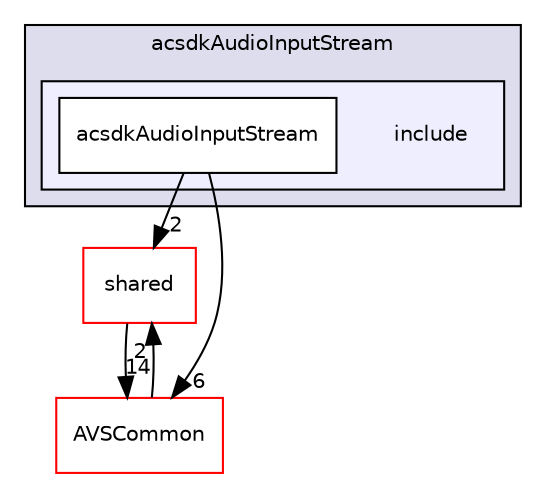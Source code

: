 digraph "/workplace/avs-device-sdk/applications/acsdkAudioInputStream/include" {
  compound=true
  node [ fontsize="10", fontname="Helvetica"];
  edge [ labelfontsize="10", labelfontname="Helvetica"];
  subgraph clusterdir_6e5fdab6be803ed5b8181c38b7c94800 {
    graph [ bgcolor="#ddddee", pencolor="black", label="acsdkAudioInputStream" fontname="Helvetica", fontsize="10", URL="dir_6e5fdab6be803ed5b8181c38b7c94800.html"]
  subgraph clusterdir_0464f53126df424e7d5af87c487f0960 {
    graph [ bgcolor="#eeeeff", pencolor="black", label="" URL="dir_0464f53126df424e7d5af87c487f0960.html"];
    dir_0464f53126df424e7d5af87c487f0960 [shape=plaintext label="include"];
    dir_1bc5b9ac95e5745641b33bfb0e7adf97 [shape=box label="acsdkAudioInputStream" color="black" fillcolor="white" style="filled" URL="dir_1bc5b9ac95e5745641b33bfb0e7adf97.html"];
  }
  }
  dir_9982052f7ce695d12571567315b2fafa [shape=box label="shared" fillcolor="white" style="filled" color="red" URL="dir_9982052f7ce695d12571567315b2fafa.html"];
  dir_13e65effb2bde530b17b3d5eefcd0266 [shape=box label="AVSCommon" fillcolor="white" style="filled" color="red" URL="dir_13e65effb2bde530b17b3d5eefcd0266.html"];
  dir_9982052f7ce695d12571567315b2fafa->dir_13e65effb2bde530b17b3d5eefcd0266 [headlabel="14", labeldistance=1.5 headhref="dir_000598_000017.html"];
  dir_13e65effb2bde530b17b3d5eefcd0266->dir_9982052f7ce695d12571567315b2fafa [headlabel="2", labeldistance=1.5 headhref="dir_000017_000598.html"];
  dir_1bc5b9ac95e5745641b33bfb0e7adf97->dir_9982052f7ce695d12571567315b2fafa [headlabel="2", labeldistance=1.5 headhref="dir_000048_000598.html"];
  dir_1bc5b9ac95e5745641b33bfb0e7adf97->dir_13e65effb2bde530b17b3d5eefcd0266 [headlabel="6", labeldistance=1.5 headhref="dir_000048_000017.html"];
}
